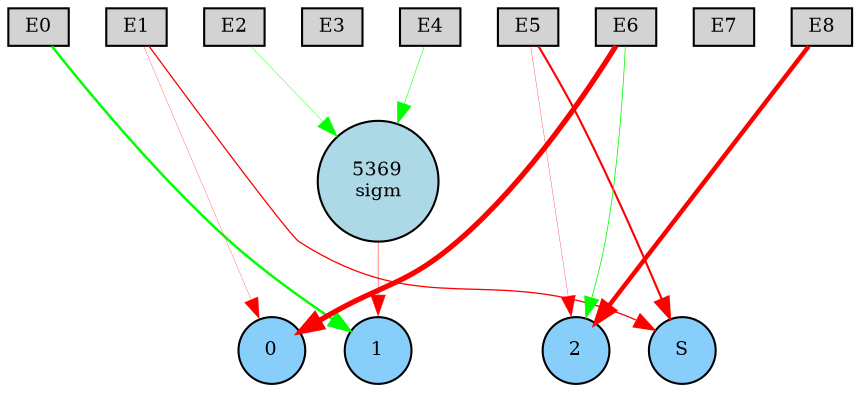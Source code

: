 digraph {
	node [fontsize=9 height=0.2 shape=circle width=0.2]
	subgraph inputs {
		node [shape=box style=filled]
		rank=source
		E0 [fillcolor=lightgray]
		E1 [fillcolor=lightgray]
		E0 -> E1 [style=invis]
		E2 [fillcolor=lightgray]
		E1 -> E2 [style=invis]
		E3 [fillcolor=lightgray]
		E2 -> E3 [style=invis]
		E4 [fillcolor=lightgray]
		E3 -> E4 [style=invis]
		E5 [fillcolor=lightgray]
		E4 -> E5 [style=invis]
		E6 [fillcolor=lightgray]
		E5 -> E6 [style=invis]
		E7 [fillcolor=lightgray]
		E6 -> E7 [style=invis]
		E8 [fillcolor=lightgray]
		E7 -> E8 [style=invis]
	}
	subgraph outputs {
		node [style=filled]
		rank=sink
		0 [fillcolor=lightskyblue fontsize=9 height=0.2 shape=circle width=0.2]
		1 [fillcolor=lightskyblue fontsize=9 height=0.2 shape=circle width=0.2]
		0 -> 1 [style=invis]
		2 [fillcolor=lightskyblue fontsize=9 height=0.2 shape=circle width=0.2]
		1 -> 2 [style=invis]
		S [fillcolor=lightskyblue fontsize=9 height=0.2 shape=circle width=0.2]
		2 -> S [style=invis]
	}
	5369 [label="5369
sigm" fillcolor=lightblue style=filled]
	E6 -> 0 [color=red penwidth=2.5259812597724567 style=solid]
	E8 -> 2 [color=red penwidth=2.138887093862143 style=solid]
	E0 -> 1 [color=green penwidth=1.185246367213936 style=solid]
	E5 -> S [color=red penwidth=1.0177456227175525 style=solid]
	E5 -> 2 [color=red penwidth=0.14431384525869295 style=solid]
	E6 -> 2 [color=green penwidth=0.3766993286600271 style=solid]
	E1 -> 0 [color=red penwidth=0.12753256502451532 style=solid]
	E4 -> 5369 [color=green penwidth=0.24752488653564883 style=solid]
	5369 -> 1 [color=red penwidth=0.22553703633147532 style=solid]
	E2 -> 5369 [color=green penwidth=0.1914351110071449 style=solid]
	E1 -> S [color=red penwidth=0.6209986162270177 style=solid]
}
